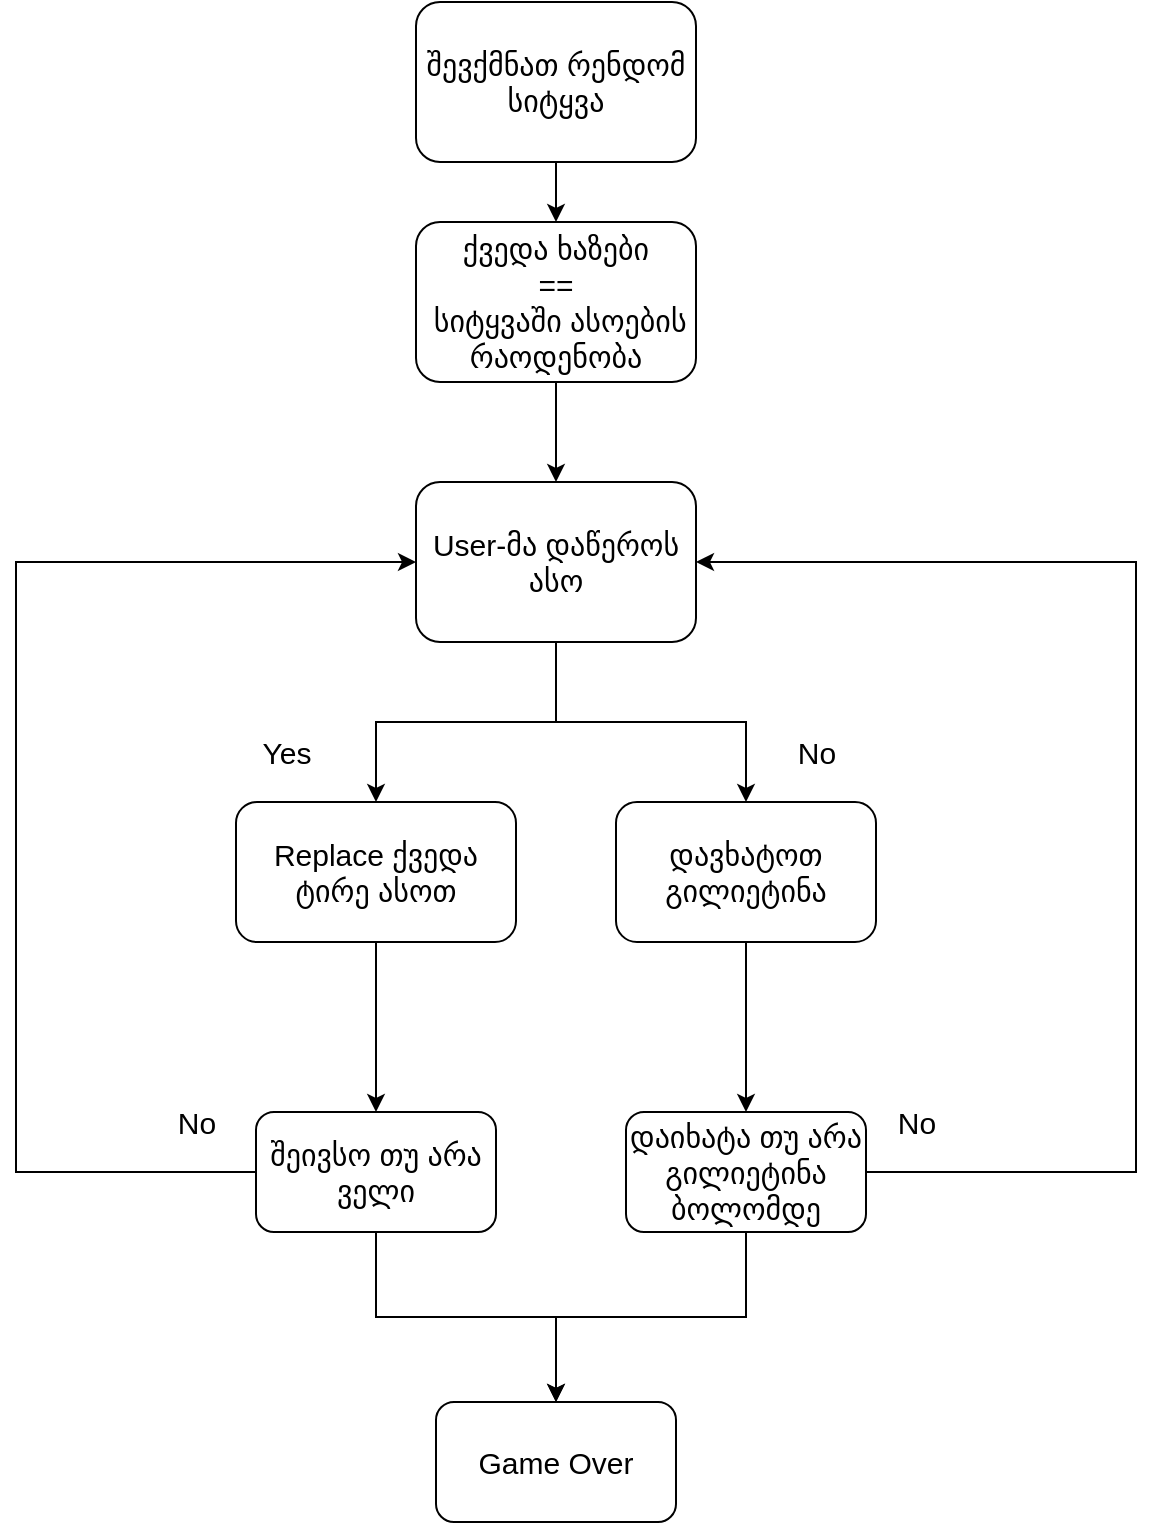 <mxfile version="20.2.4" type="github"><diagram id="IETN0_0KDB6ZSzDJjtLW" name="Page-1"><mxGraphModel dx="1038" dy="571" grid="1" gridSize="10" guides="1" tooltips="1" connect="1" arrows="1" fold="1" page="1" pageScale="1" pageWidth="827" pageHeight="1169" math="0" shadow="0"><root><mxCell id="0"/><mxCell id="1" parent="0"/><mxCell id="FN8vjKyIG2ByW2CGRZwr-3" value="" style="edgeStyle=orthogonalEdgeStyle;rounded=0;orthogonalLoop=1;jettySize=auto;html=1;fontSize=15;" parent="1" source="FN8vjKyIG2ByW2CGRZwr-1" target="FN8vjKyIG2ByW2CGRZwr-2" edge="1"><mxGeometry relative="1" as="geometry"/></mxCell><mxCell id="FN8vjKyIG2ByW2CGRZwr-1" value="შევქმნათ რენდომ სიტყვა" style="rounded=1;whiteSpace=wrap;html=1;fontSize=15;" parent="1" vertex="1"><mxGeometry x="320" width="140" height="80" as="geometry"/></mxCell><mxCell id="FN8vjKyIG2ByW2CGRZwr-5" value="" style="edgeStyle=orthogonalEdgeStyle;rounded=0;orthogonalLoop=1;jettySize=auto;html=1;fontSize=15;" parent="1" source="FN8vjKyIG2ByW2CGRZwr-2" target="FN8vjKyIG2ByW2CGRZwr-4" edge="1"><mxGeometry relative="1" as="geometry"/></mxCell><mxCell id="FN8vjKyIG2ByW2CGRZwr-2" value="ქვედა ხაზები &lt;br&gt;==&lt;br&gt;&amp;nbsp;სიტყვაში ასოების რაოდენობა" style="whiteSpace=wrap;html=1;fontSize=15;rounded=1;" parent="1" vertex="1"><mxGeometry x="320" y="110" width="140" height="80" as="geometry"/></mxCell><mxCell id="FN8vjKyIG2ByW2CGRZwr-9" value="" style="edgeStyle=orthogonalEdgeStyle;rounded=0;orthogonalLoop=1;jettySize=auto;html=1;fontSize=15;" parent="1" source="FN8vjKyIG2ByW2CGRZwr-4" target="FN8vjKyIG2ByW2CGRZwr-8" edge="1"><mxGeometry relative="1" as="geometry"/></mxCell><mxCell id="FN8vjKyIG2ByW2CGRZwr-14" value="" style="edgeStyle=orthogonalEdgeStyle;rounded=0;orthogonalLoop=1;jettySize=auto;html=1;fontSize=15;" parent="1" source="FN8vjKyIG2ByW2CGRZwr-4" target="FN8vjKyIG2ByW2CGRZwr-13" edge="1"><mxGeometry relative="1" as="geometry"/></mxCell><mxCell id="FN8vjKyIG2ByW2CGRZwr-4" value="User-მა დაწეროს ასო" style="whiteSpace=wrap;html=1;fontSize=15;rounded=1;" parent="1" vertex="1"><mxGeometry x="320" y="240" width="140" height="80" as="geometry"/></mxCell><mxCell id="FN8vjKyIG2ByW2CGRZwr-18" value="" style="edgeStyle=orthogonalEdgeStyle;rounded=0;orthogonalLoop=1;jettySize=auto;html=1;fontSize=15;" parent="1" source="FN8vjKyIG2ByW2CGRZwr-8" target="FN8vjKyIG2ByW2CGRZwr-17" edge="1"><mxGeometry relative="1" as="geometry"/></mxCell><mxCell id="FN8vjKyIG2ByW2CGRZwr-8" value="Replace ქვედა ტირე ასოთ" style="whiteSpace=wrap;html=1;fontSize=15;rounded=1;" parent="1" vertex="1"><mxGeometry x="230" y="400" width="140" height="70" as="geometry"/></mxCell><mxCell id="FN8vjKyIG2ByW2CGRZwr-20" value="" style="edgeStyle=orthogonalEdgeStyle;rounded=0;orthogonalLoop=1;jettySize=auto;html=1;fontSize=15;" parent="1" source="FN8vjKyIG2ByW2CGRZwr-13" target="FN8vjKyIG2ByW2CGRZwr-19" edge="1"><mxGeometry relative="1" as="geometry"/></mxCell><mxCell id="FN8vjKyIG2ByW2CGRZwr-13" value="დავხატოთ გილიეტინა" style="whiteSpace=wrap;html=1;fontSize=15;rounded=1;" parent="1" vertex="1"><mxGeometry x="420" y="400" width="130" height="70" as="geometry"/></mxCell><mxCell id="FN8vjKyIG2ByW2CGRZwr-15" value="Yes" style="text;html=1;align=center;verticalAlign=middle;resizable=0;points=[];autosize=1;strokeColor=none;fillColor=none;fontSize=15;" parent="1" vertex="1"><mxGeometry x="230" y="360" width="50" height="30" as="geometry"/></mxCell><mxCell id="FN8vjKyIG2ByW2CGRZwr-16" value="No" style="text;html=1;align=center;verticalAlign=middle;resizable=0;points=[];autosize=1;strokeColor=none;fillColor=none;fontSize=15;" parent="1" vertex="1"><mxGeometry x="500" y="360" width="40" height="30" as="geometry"/></mxCell><mxCell id="FN8vjKyIG2ByW2CGRZwr-28" value="" style="edgeStyle=orthogonalEdgeStyle;rounded=0;orthogonalLoop=1;jettySize=auto;html=1;fontSize=15;" parent="1" source="FN8vjKyIG2ByW2CGRZwr-17" target="FN8vjKyIG2ByW2CGRZwr-27" edge="1"><mxGeometry relative="1" as="geometry"/></mxCell><mxCell id="FN8vjKyIG2ByW2CGRZwr-17" value="შეივსო თუ არა ველი" style="whiteSpace=wrap;html=1;fontSize=15;rounded=1;" parent="1" vertex="1"><mxGeometry x="240" y="555" width="120" height="60" as="geometry"/></mxCell><mxCell id="FN8vjKyIG2ByW2CGRZwr-29" value="" style="edgeStyle=orthogonalEdgeStyle;rounded=0;orthogonalLoop=1;jettySize=auto;html=1;fontSize=15;" parent="1" source="FN8vjKyIG2ByW2CGRZwr-19" target="FN8vjKyIG2ByW2CGRZwr-27" edge="1"><mxGeometry relative="1" as="geometry"/></mxCell><mxCell id="FN8vjKyIG2ByW2CGRZwr-19" value="დაიხატა თუ არა გილიეტინა ბოლომდე" style="whiteSpace=wrap;html=1;fontSize=15;rounded=1;" parent="1" vertex="1"><mxGeometry x="425" y="555" width="120" height="60" as="geometry"/></mxCell><mxCell id="FN8vjKyIG2ByW2CGRZwr-22" value="" style="endArrow=classic;html=1;rounded=0;fontSize=15;entryX=0;entryY=0.5;entryDx=0;entryDy=0;" parent="1" target="FN8vjKyIG2ByW2CGRZwr-4" edge="1"><mxGeometry width="50" height="50" relative="1" as="geometry"><mxPoint x="240" y="585" as="sourcePoint"/><mxPoint x="120" y="280" as="targetPoint"/><Array as="points"><mxPoint x="120" y="585"/><mxPoint x="120" y="280"/></Array></mxGeometry></mxCell><mxCell id="FN8vjKyIG2ByW2CGRZwr-24" value="" style="endArrow=classic;html=1;rounded=0;fontSize=15;entryX=1;entryY=0.5;entryDx=0;entryDy=0;exitX=1;exitY=0.5;exitDx=0;exitDy=0;" parent="1" source="FN8vjKyIG2ByW2CGRZwr-19" target="FN8vjKyIG2ByW2CGRZwr-4" edge="1"><mxGeometry width="50" height="50" relative="1" as="geometry"><mxPoint x="810" y="585" as="sourcePoint"/><mxPoint x="890" y="280" as="targetPoint"/><Array as="points"><mxPoint x="680" y="585"/><mxPoint x="680" y="280"/></Array></mxGeometry></mxCell><mxCell id="FN8vjKyIG2ByW2CGRZwr-25" value="No" style="text;html=1;align=center;verticalAlign=middle;resizable=0;points=[];autosize=1;strokeColor=none;fillColor=none;fontSize=15;" parent="1" vertex="1"><mxGeometry x="190" y="545" width="40" height="30" as="geometry"/></mxCell><mxCell id="FN8vjKyIG2ByW2CGRZwr-26" value="No" style="text;html=1;align=center;verticalAlign=middle;resizable=0;points=[];autosize=1;strokeColor=none;fillColor=none;fontSize=15;" parent="1" vertex="1"><mxGeometry x="550" y="545" width="40" height="30" as="geometry"/></mxCell><mxCell id="FN8vjKyIG2ByW2CGRZwr-27" value="Game Over" style="whiteSpace=wrap;html=1;fontSize=15;rounded=1;" parent="1" vertex="1"><mxGeometry x="330" y="700" width="120" height="60" as="geometry"/></mxCell></root></mxGraphModel></diagram></mxfile>